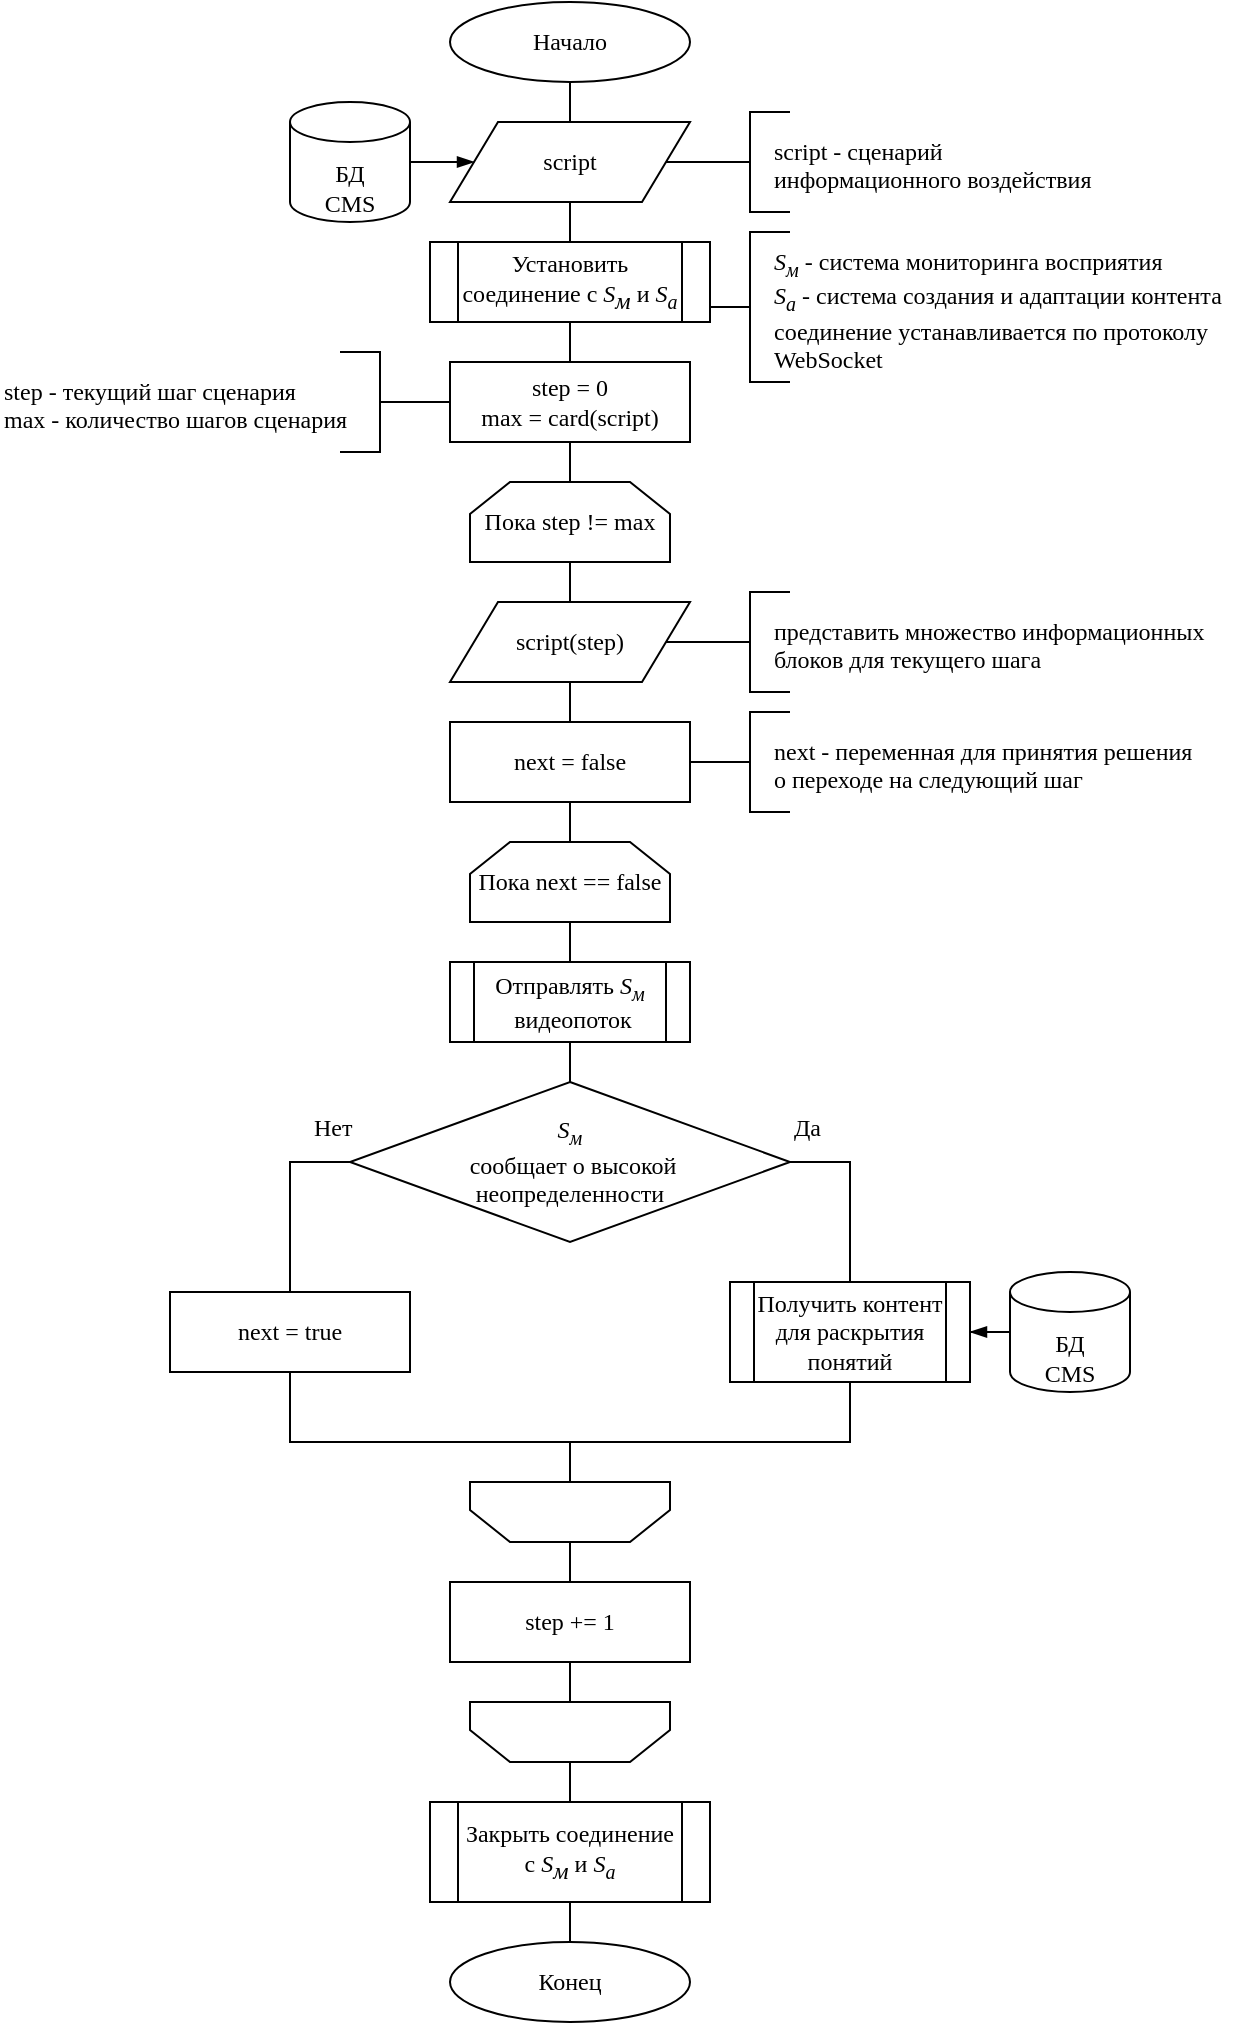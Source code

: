 <mxfile version="10.8.0" type="github"><diagram id="BbpA0yiDsB74H4SHNOkb" name="Page-1"><mxGraphModel dx="774" dy="448" grid="1" gridSize="10" guides="1" tooltips="1" connect="1" arrows="1" fold="1" page="1" pageScale="1" pageWidth="826" pageHeight="1169" math="0" shadow="0"><root><mxCell id="0"/><mxCell id="1" parent="0"/><mxCell id="bjyrMCW1YGtqCQsx5DxJ-1" value="Начало" style="ellipse;whiteSpace=wrap;html=1;fontFamily=Times New Roman;spacing=0;" vertex="1" parent="1"><mxGeometry x="340" y="80" width="120" height="40" as="geometry"/></mxCell><mxCell id="bjyrMCW1YGtqCQsx5DxJ-4" value="Установить соединение с &lt;i&gt;S&lt;/i&gt;&lt;i style=&quot;vertical-align: sub&quot;&gt;м&lt;/i&gt;&lt;span style=&quot;vertical-align: sub&quot;&gt;&amp;nbsp;&lt;/span&gt;и&amp;nbsp;&lt;i&gt;S&lt;sub&gt;а&lt;/sub&gt;&lt;/i&gt;" style="shape=process;whiteSpace=wrap;html=1;backgroundOutline=1;fontFamily=Times New Roman;spacing=0;" vertex="1" parent="1"><mxGeometry x="330" y="200" width="140" height="40" as="geometry"/></mxCell><mxCell id="bjyrMCW1YGtqCQsx5DxJ-6" value="step = 0&lt;br&gt;max = card(script)&lt;br&gt;" style="rounded=0;whiteSpace=wrap;html=1;fontFamily=Times New Roman;spacing=0;" vertex="1" parent="1"><mxGeometry x="340" y="260" width="120" height="40" as="geometry"/></mxCell><mxCell id="bjyrMCW1YGtqCQsx5DxJ-7" value="script" style="shape=parallelogram;perimeter=parallelogramPerimeter;whiteSpace=wrap;html=1;fontFamily=Times New Roman;spacing=0;" vertex="1" parent="1"><mxGeometry x="340" y="140" width="120" height="40" as="geometry"/></mxCell><mxCell id="bjyrMCW1YGtqCQsx5DxJ-8" value="Пока step != max" style="shape=loopLimit;whiteSpace=wrap;html=1;fontFamily=Times New Roman;spacing=0;" vertex="1" parent="1"><mxGeometry x="350" y="320" width="100" height="40" as="geometry"/></mxCell><mxCell id="bjyrMCW1YGtqCQsx5DxJ-10" value="script(step)" style="shape=parallelogram;perimeter=parallelogramPerimeter;whiteSpace=wrap;html=1;fontFamily=Times New Roman;spacing=0;" vertex="1" parent="1"><mxGeometry x="340" y="380" width="120" height="40" as="geometry"/></mxCell><mxCell id="bjyrMCW1YGtqCQsx5DxJ-11" value="next = false&lt;br&gt;" style="rounded=0;whiteSpace=wrap;html=1;fontFamily=Times New Roman;spacing=0;" vertex="1" parent="1"><mxGeometry x="340" y="440" width="120" height="40" as="geometry"/></mxCell><mxCell id="bjyrMCW1YGtqCQsx5DxJ-12" value="Пока next == false" style="shape=loopLimit;whiteSpace=wrap;html=1;fontFamily=Times New Roman;spacing=0;" vertex="1" parent="1"><mxGeometry x="350" y="500" width="100" height="40" as="geometry"/></mxCell><mxCell id="bjyrMCW1YGtqCQsx5DxJ-15" value="Отправлять&amp;nbsp;&lt;i&gt;S&lt;sub&gt;м&lt;/sub&gt;&lt;/i&gt;&lt;br&gt;&amp;nbsp;видеопоток" style="shape=process;whiteSpace=wrap;html=1;backgroundOutline=1;fontFamily=Times New Roman;spacing=0;" vertex="1" parent="1"><mxGeometry x="340" y="560" width="120" height="40" as="geometry"/></mxCell><mxCell id="bjyrMCW1YGtqCQsx5DxJ-16" value="&lt;i&gt;S&lt;sub&gt;м&lt;/sub&gt;&lt;/i&gt;&lt;br&gt;&amp;nbsp;сообщает о высокой&lt;br&gt;неопределенности" style="rhombus;whiteSpace=wrap;html=1;fontFamily=Times New Roman;spacing=0;" vertex="1" parent="1"><mxGeometry x="290" y="620" width="220" height="80" as="geometry"/></mxCell><mxCell id="bjyrMCW1YGtqCQsx5DxJ-19" value="Получить контент для раскрытия понятий" style="shape=process;whiteSpace=wrap;html=1;backgroundOutline=1;fontFamily=Times New Roman;spacing=0;" vertex="1" parent="1"><mxGeometry x="480" y="720" width="120" height="50" as="geometry"/></mxCell><mxCell id="bjyrMCW1YGtqCQsx5DxJ-20" value="next = true&lt;br&gt;" style="rounded=0;whiteSpace=wrap;html=1;fontFamily=Times New Roman;spacing=0;" vertex="1" parent="1"><mxGeometry x="200" y="725" width="120" height="40" as="geometry"/></mxCell><mxCell id="bjyrMCW1YGtqCQsx5DxJ-21" value="" style="shape=loopLimit;whiteSpace=wrap;html=1;fontFamily=Times New Roman;spacing=0;rotation=180;" vertex="1" parent="1"><mxGeometry x="350" y="820" width="100" height="30" as="geometry"/></mxCell><mxCell id="bjyrMCW1YGtqCQsx5DxJ-22" value="step += 1&lt;br&gt;" style="rounded=0;whiteSpace=wrap;html=1;fontFamily=Times New Roman;spacing=0;" vertex="1" parent="1"><mxGeometry x="340" y="870" width="120" height="40" as="geometry"/></mxCell><mxCell id="bjyrMCW1YGtqCQsx5DxJ-23" value="" style="shape=loopLimit;whiteSpace=wrap;html=1;fontFamily=Times New Roman;spacing=0;rotation=180;" vertex="1" parent="1"><mxGeometry x="350" y="930" width="100" height="30" as="geometry"/></mxCell><mxCell id="bjyrMCW1YGtqCQsx5DxJ-24" value="Закрыть соединение с&amp;nbsp;&lt;i&gt;S&lt;/i&gt;&lt;i style=&quot;vertical-align: sub&quot;&gt;м&lt;/i&gt;&amp;nbsp;и&amp;nbsp;&lt;i&gt;S&lt;sub&gt;а&lt;/sub&gt;&lt;/i&gt;&lt;br&gt;" style="shape=process;whiteSpace=wrap;html=1;backgroundOutline=1;fontFamily=Times New Roman;spacing=0;" vertex="1" parent="1"><mxGeometry x="330" y="980" width="140" height="50" as="geometry"/></mxCell><mxCell id="bjyrMCW1YGtqCQsx5DxJ-25" value="Конец" style="ellipse;whiteSpace=wrap;html=1;fontFamily=Times New Roman;spacing=0;" vertex="1" parent="1"><mxGeometry x="340" y="1050" width="120" height="40" as="geometry"/></mxCell><mxCell id="bjyrMCW1YGtqCQsx5DxJ-26" value="" style="endArrow=none;html=1;fontFamily=Times New Roman;entryX=0.5;entryY=1;entryDx=0;entryDy=0;exitX=0.5;exitY=0;exitDx=0;exitDy=0;" edge="1" parent="1" source="bjyrMCW1YGtqCQsx5DxJ-7" target="bjyrMCW1YGtqCQsx5DxJ-1"><mxGeometry width="50" height="50" relative="1" as="geometry"><mxPoint x="250" y="190" as="sourcePoint"/><mxPoint x="300" y="140" as="targetPoint"/></mxGeometry></mxCell><mxCell id="bjyrMCW1YGtqCQsx5DxJ-27" value="" style="endArrow=none;html=1;fontFamily=Times New Roman;entryX=0.5;entryY=1;entryDx=0;entryDy=0;exitX=0.5;exitY=0;exitDx=0;exitDy=0;" edge="1" parent="1" source="bjyrMCW1YGtqCQsx5DxJ-4" target="bjyrMCW1YGtqCQsx5DxJ-7"><mxGeometry width="50" height="50" relative="1" as="geometry"><mxPoint x="410.333" y="150.333" as="sourcePoint"/><mxPoint x="410.333" y="130.333" as="targetPoint"/></mxGeometry></mxCell><mxCell id="bjyrMCW1YGtqCQsx5DxJ-28" value="" style="endArrow=none;html=1;fontFamily=Times New Roman;entryX=0.5;entryY=1;entryDx=0;entryDy=0;exitX=0.5;exitY=0;exitDx=0;exitDy=0;" edge="1" parent="1" source="bjyrMCW1YGtqCQsx5DxJ-6" target="bjyrMCW1YGtqCQsx5DxJ-4"><mxGeometry width="50" height="50" relative="1" as="geometry"><mxPoint x="420.333" y="160.333" as="sourcePoint"/><mxPoint x="420.333" y="140.333" as="targetPoint"/></mxGeometry></mxCell><mxCell id="bjyrMCW1YGtqCQsx5DxJ-29" value="" style="endArrow=none;html=1;fontFamily=Times New Roman;entryX=0.5;entryY=1;entryDx=0;entryDy=0;exitX=0.5;exitY=0;exitDx=0;exitDy=0;" edge="1" parent="1" source="bjyrMCW1YGtqCQsx5DxJ-8" target="bjyrMCW1YGtqCQsx5DxJ-6"><mxGeometry width="50" height="50" relative="1" as="geometry"><mxPoint x="430.333" y="170.333" as="sourcePoint"/><mxPoint x="430.333" y="150.333" as="targetPoint"/></mxGeometry></mxCell><mxCell id="bjyrMCW1YGtqCQsx5DxJ-30" value="" style="endArrow=none;html=1;fontFamily=Times New Roman;entryX=0.5;entryY=1;entryDx=0;entryDy=0;exitX=0.5;exitY=0;exitDx=0;exitDy=0;" edge="1" parent="1" source="bjyrMCW1YGtqCQsx5DxJ-10" target="bjyrMCW1YGtqCQsx5DxJ-8"><mxGeometry width="50" height="50" relative="1" as="geometry"><mxPoint x="440.333" y="180.333" as="sourcePoint"/><mxPoint x="440.333" y="160.333" as="targetPoint"/></mxGeometry></mxCell><mxCell id="bjyrMCW1YGtqCQsx5DxJ-31" value="" style="endArrow=none;html=1;fontFamily=Times New Roman;entryX=0.5;entryY=1;entryDx=0;entryDy=0;exitX=0.5;exitY=0;exitDx=0;exitDy=0;" edge="1" parent="1" source="bjyrMCW1YGtqCQsx5DxJ-11" target="bjyrMCW1YGtqCQsx5DxJ-10"><mxGeometry width="50" height="50" relative="1" as="geometry"><mxPoint x="450.333" y="190.333" as="sourcePoint"/><mxPoint x="450.333" y="170.333" as="targetPoint"/></mxGeometry></mxCell><mxCell id="bjyrMCW1YGtqCQsx5DxJ-32" value="" style="endArrow=none;html=1;fontFamily=Times New Roman;entryX=0.5;entryY=1;entryDx=0;entryDy=0;exitX=0.5;exitY=0;exitDx=0;exitDy=0;" edge="1" parent="1" source="bjyrMCW1YGtqCQsx5DxJ-12" target="bjyrMCW1YGtqCQsx5DxJ-11"><mxGeometry width="50" height="50" relative="1" as="geometry"><mxPoint x="460.333" y="200.333" as="sourcePoint"/><mxPoint x="460.333" y="180.333" as="targetPoint"/></mxGeometry></mxCell><mxCell id="bjyrMCW1YGtqCQsx5DxJ-33" value="" style="endArrow=none;html=1;fontFamily=Times New Roman;entryX=0.5;entryY=1;entryDx=0;entryDy=0;exitX=0.5;exitY=0;exitDx=0;exitDy=0;" edge="1" parent="1" source="bjyrMCW1YGtqCQsx5DxJ-15" target="bjyrMCW1YGtqCQsx5DxJ-12"><mxGeometry width="50" height="50" relative="1" as="geometry"><mxPoint x="470.333" y="210.333" as="sourcePoint"/><mxPoint x="470.333" y="190.333" as="targetPoint"/></mxGeometry></mxCell><mxCell id="bjyrMCW1YGtqCQsx5DxJ-34" value="" style="endArrow=none;html=1;fontFamily=Times New Roman;entryX=0.5;entryY=1;entryDx=0;entryDy=0;exitX=0.5;exitY=0;exitDx=0;exitDy=0;" edge="1" parent="1" source="bjyrMCW1YGtqCQsx5DxJ-16" target="bjyrMCW1YGtqCQsx5DxJ-15"><mxGeometry width="50" height="50" relative="1" as="geometry"><mxPoint x="480.333" y="220.333" as="sourcePoint"/><mxPoint x="480.333" y="200.333" as="targetPoint"/></mxGeometry></mxCell><mxCell id="bjyrMCW1YGtqCQsx5DxJ-35" value="" style="endArrow=none;html=1;fontFamily=Times New Roman;entryX=0.5;entryY=0;entryDx=0;entryDy=0;exitX=0.5;exitY=0;exitDx=0;exitDy=0;" edge="1" parent="1" source="bjyrMCW1YGtqCQsx5DxJ-22" target="bjyrMCW1YGtqCQsx5DxJ-21"><mxGeometry width="50" height="50" relative="1" as="geometry"><mxPoint x="410.333" y="660.333" as="sourcePoint"/><mxPoint x="410.333" y="640.333" as="targetPoint"/></mxGeometry></mxCell><mxCell id="bjyrMCW1YGtqCQsx5DxJ-36" value="" style="endArrow=none;html=1;fontFamily=Times New Roman;exitX=0.5;exitY=1;exitDx=0;exitDy=0;entryX=0.5;entryY=1;entryDx=0;entryDy=0;" edge="1" parent="1" source="bjyrMCW1YGtqCQsx5DxJ-23" target="bjyrMCW1YGtqCQsx5DxJ-22"><mxGeometry width="50" height="50" relative="1" as="geometry"><mxPoint x="420.333" y="670.333" as="sourcePoint"/><mxPoint x="480" y="930" as="targetPoint"/></mxGeometry></mxCell><mxCell id="bjyrMCW1YGtqCQsx5DxJ-37" value="" style="endArrow=none;html=1;fontFamily=Times New Roman;entryX=0.5;entryY=0;entryDx=0;entryDy=0;exitX=0.5;exitY=0;exitDx=0;exitDy=0;" edge="1" parent="1" source="bjyrMCW1YGtqCQsx5DxJ-24" target="bjyrMCW1YGtqCQsx5DxJ-23"><mxGeometry width="50" height="50" relative="1" as="geometry"><mxPoint x="430.333" y="680.333" as="sourcePoint"/><mxPoint x="430.333" y="660.333" as="targetPoint"/></mxGeometry></mxCell><mxCell id="bjyrMCW1YGtqCQsx5DxJ-38" value="" style="endArrow=none;html=1;fontFamily=Times New Roman;entryX=0.5;entryY=1;entryDx=0;entryDy=0;exitX=0.5;exitY=0;exitDx=0;exitDy=0;" edge="1" parent="1" source="bjyrMCW1YGtqCQsx5DxJ-25" target="bjyrMCW1YGtqCQsx5DxJ-24"><mxGeometry width="50" height="50" relative="1" as="geometry"><mxPoint x="440.333" y="690.333" as="sourcePoint"/><mxPoint x="440.333" y="670.333" as="targetPoint"/></mxGeometry></mxCell><mxCell id="bjyrMCW1YGtqCQsx5DxJ-39" value="" style="endArrow=none;html=1;fontFamily=Times New Roman;entryX=1;entryY=0.5;entryDx=0;entryDy=0;rounded=0;" edge="1" parent="1" source="bjyrMCW1YGtqCQsx5DxJ-19" target="bjyrMCW1YGtqCQsx5DxJ-16"><mxGeometry width="50" height="50" relative="1" as="geometry"><mxPoint x="450.333" y="670.333" as="sourcePoint"/><mxPoint x="450.333" y="650.333" as="targetPoint"/><Array as="points"><mxPoint x="540" y="660"/></Array></mxGeometry></mxCell><mxCell id="bjyrMCW1YGtqCQsx5DxJ-40" value="" style="endArrow=none;html=1;fontFamily=Times New Roman;entryX=0;entryY=0.5;entryDx=0;entryDy=0;rounded=0;exitX=0.5;exitY=0;exitDx=0;exitDy=0;" edge="1" parent="1" source="bjyrMCW1YGtqCQsx5DxJ-20" target="bjyrMCW1YGtqCQsx5DxJ-16"><mxGeometry width="50" height="50" relative="1" as="geometry"><mxPoint x="550" y="730" as="sourcePoint"/><mxPoint x="520.333" y="670.333" as="targetPoint"/><Array as="points"><mxPoint x="260" y="660"/></Array></mxGeometry></mxCell><mxCell id="bjyrMCW1YGtqCQsx5DxJ-42" value="" style="endArrow=none;html=1;fontFamily=Times New Roman;entryX=0.5;entryY=1;entryDx=0;entryDy=0;rounded=0;exitX=0.5;exitY=1;exitDx=0;exitDy=0;" edge="1" parent="1" source="bjyrMCW1YGtqCQsx5DxJ-20" target="bjyrMCW1YGtqCQsx5DxJ-19"><mxGeometry width="50" height="50" relative="1" as="geometry"><mxPoint x="280.333" y="745" as="sourcePoint"/><mxPoint x="310.333" y="680.333" as="targetPoint"/><Array as="points"><mxPoint x="260" y="800"/><mxPoint x="540" y="800"/></Array></mxGeometry></mxCell><mxCell id="bjyrMCW1YGtqCQsx5DxJ-43" value="" style="endArrow=none;html=1;fontFamily=Times New Roman;exitX=0.5;exitY=1;exitDx=0;exitDy=0;" edge="1" parent="1" source="bjyrMCW1YGtqCQsx5DxJ-21"><mxGeometry width="50" height="50" relative="1" as="geometry"><mxPoint x="410.333" y="880.333" as="sourcePoint"/><mxPoint x="400" y="800" as="targetPoint"/></mxGeometry></mxCell><mxCell id="bjyrMCW1YGtqCQsx5DxJ-44" value="Нет" style="text;html=1;resizable=0;points=[];autosize=1;align=left;verticalAlign=top;spacingTop=-4;fontFamily=Times New Roman;" vertex="1" parent="1"><mxGeometry x="270" y="633" width="30" height="20" as="geometry"/></mxCell><mxCell id="bjyrMCW1YGtqCQsx5DxJ-45" value="Да" style="text;html=1;resizable=0;points=[];autosize=1;align=left;verticalAlign=top;spacingTop=-4;fontFamily=Times New Roman;" vertex="1" parent="1"><mxGeometry x="510" y="633" width="30" height="20" as="geometry"/></mxCell><mxCell id="bjyrMCW1YGtqCQsx5DxJ-47" style="edgeStyle=orthogonalEdgeStyle;rounded=0;orthogonalLoop=1;jettySize=auto;html=1;entryX=1;entryY=0.5;entryDx=0;entryDy=0;fontFamily=Times New Roman;endArrow=none;endFill=0;" edge="1" parent="1" source="bjyrMCW1YGtqCQsx5DxJ-46" target="bjyrMCW1YGtqCQsx5DxJ-7"><mxGeometry relative="1" as="geometry"/></mxCell><mxCell id="bjyrMCW1YGtqCQsx5DxJ-46" value="" style="strokeWidth=1;html=1;shape=mxgraph.flowchart.annotation_2;align=left;pointerEvents=1;fontFamily=Times New Roman;" vertex="1" parent="1"><mxGeometry x="470" y="135" width="40" height="50" as="geometry"/></mxCell><mxCell id="bjyrMCW1YGtqCQsx5DxJ-48" value="script - сценарий&lt;br&gt;информационного воздействия&lt;br&gt;" style="text;html=1;resizable=0;points=[];autosize=1;align=left;verticalAlign=top;spacingTop=-4;fontFamily=Times New Roman;" vertex="1" parent="1"><mxGeometry x="500" y="145" width="170" height="30" as="geometry"/></mxCell><mxCell id="bjyrMCW1YGtqCQsx5DxJ-50" style="edgeStyle=orthogonalEdgeStyle;rounded=0;orthogonalLoop=1;jettySize=auto;html=1;endArrow=blockThin;endFill=1;fontFamily=Times New Roman;" edge="1" parent="1" source="bjyrMCW1YGtqCQsx5DxJ-49" target="bjyrMCW1YGtqCQsx5DxJ-7"><mxGeometry relative="1" as="geometry"/></mxCell><mxCell id="bjyrMCW1YGtqCQsx5DxJ-49" value="БД&lt;br&gt;CMS&lt;br&gt;" style="strokeWidth=1;html=1;shape=mxgraph.flowchart.database;whiteSpace=wrap;fontFamily=Times New Roman;spacing=2;verticalAlign=bottom;" vertex="1" parent="1"><mxGeometry x="260" y="130" width="60" height="60" as="geometry"/></mxCell><mxCell id="bjyrMCW1YGtqCQsx5DxJ-51" value="" style="strokeWidth=1;html=1;shape=mxgraph.flowchart.annotation_2;align=left;pointerEvents=1;fontFamily=Times New Roman;" vertex="1" parent="1"><mxGeometry x="470" y="195" width="40" height="75" as="geometry"/></mxCell><mxCell id="bjyrMCW1YGtqCQsx5DxJ-52" value="&lt;i&gt;S&lt;sub&gt;м&lt;/sub&gt;&lt;/i&gt; - система мониторинга восприятия&lt;br&gt;&lt;i&gt;S&lt;sub&gt;а&lt;/sub&gt;&lt;/i&gt; - система создания и адаптации контента&lt;br&gt;соединение устанавливается по протоколу&lt;br&gt;WebSocket&lt;br&gt;" style="text;html=1;resizable=0;points=[];autosize=1;align=left;verticalAlign=top;spacingTop=-4;fontFamily=Times New Roman;" vertex="1" parent="1"><mxGeometry x="500" y="200" width="240" height="70" as="geometry"/></mxCell><mxCell id="bjyrMCW1YGtqCQsx5DxJ-53" value="" style="strokeWidth=1;html=1;shape=mxgraph.flowchart.annotation_2;align=left;pointerEvents=1;fontFamily=Times New Roman;rotation=180;" vertex="1" parent="1"><mxGeometry x="285" y="255" width="40" height="50" as="geometry"/></mxCell><mxCell id="bjyrMCW1YGtqCQsx5DxJ-55" value="" style="endArrow=none;html=1;fontFamily=Times New Roman;entryX=0;entryY=0.5;entryDx=0;entryDy=0;entryPerimeter=0;" edge="1" parent="1" source="bjyrMCW1YGtqCQsx5DxJ-6" target="bjyrMCW1YGtqCQsx5DxJ-53"><mxGeometry width="50" height="50" relative="1" as="geometry"><mxPoint x="409.889" y="209.778" as="sourcePoint"/><mxPoint x="409.889" y="189.778" as="targetPoint"/></mxGeometry></mxCell><mxCell id="bjyrMCW1YGtqCQsx5DxJ-56" value="step - текущий шаг сценария&lt;br&gt;max - количество шагов сценария&lt;br&gt;" style="text;html=1;resizable=0;points=[];autosize=1;align=left;verticalAlign=top;spacingTop=-4;fontFamily=Times New Roman;" vertex="1" parent="1"><mxGeometry x="115" y="265" width="190" height="30" as="geometry"/></mxCell><mxCell id="bjyrMCW1YGtqCQsx5DxJ-57" value="" style="strokeWidth=1;html=1;shape=mxgraph.flowchart.annotation_2;align=left;pointerEvents=1;fontFamily=Times New Roman;" vertex="1" parent="1"><mxGeometry x="470" y="375" width="40" height="50" as="geometry"/></mxCell><mxCell id="bjyrMCW1YGtqCQsx5DxJ-58" style="edgeStyle=orthogonalEdgeStyle;rounded=0;orthogonalLoop=1;jettySize=auto;html=1;fontFamily=Times New Roman;endArrow=none;endFill=0;exitX=0;exitY=0.5;exitDx=0;exitDy=0;exitPerimeter=0;entryX=1;entryY=0.5;entryDx=0;entryDy=0;" edge="1" parent="1" source="bjyrMCW1YGtqCQsx5DxJ-57" target="bjyrMCW1YGtqCQsx5DxJ-10"><mxGeometry relative="1" as="geometry"><mxPoint x="480.0" y="169.778" as="sourcePoint"/><mxPoint x="458.222" y="169.778" as="targetPoint"/></mxGeometry></mxCell><mxCell id="bjyrMCW1YGtqCQsx5DxJ-59" value="представить множество информационных&lt;br&gt;блоков для текущего шага&lt;br&gt;" style="text;html=1;resizable=0;points=[];autosize=1;align=left;verticalAlign=top;spacingTop=-4;fontFamily=Times New Roman;" vertex="1" parent="1"><mxGeometry x="500" y="385" width="230" height="30" as="geometry"/></mxCell><mxCell id="bjyrMCW1YGtqCQsx5DxJ-60" value="" style="strokeWidth=1;html=1;shape=mxgraph.flowchart.annotation_2;align=left;pointerEvents=1;fontFamily=Times New Roman;" vertex="1" parent="1"><mxGeometry x="470" y="435" width="40" height="50" as="geometry"/></mxCell><mxCell id="bjyrMCW1YGtqCQsx5DxJ-61" style="edgeStyle=orthogonalEdgeStyle;rounded=0;orthogonalLoop=1;jettySize=auto;html=1;fontFamily=Times New Roman;endArrow=none;endFill=0;exitX=0;exitY=0.5;exitDx=0;exitDy=0;exitPerimeter=0;entryX=1;entryY=0.5;entryDx=0;entryDy=0;" edge="1" parent="1" source="bjyrMCW1YGtqCQsx5DxJ-60" target="bjyrMCW1YGtqCQsx5DxJ-11"><mxGeometry relative="1" as="geometry"><mxPoint x="479.889" y="409.778" as="sourcePoint"/><mxPoint x="458.222" y="409.778" as="targetPoint"/></mxGeometry></mxCell><mxCell id="bjyrMCW1YGtqCQsx5DxJ-62" value="next - переменная для принятия решения&lt;br&gt;о переходе на следующий шаг&lt;br&gt;" style="text;html=1;resizable=0;points=[];autosize=1;align=left;verticalAlign=top;spacingTop=-4;fontFamily=Times New Roman;" vertex="1" parent="1"><mxGeometry x="500" y="445" width="220" height="30" as="geometry"/></mxCell><mxCell id="bjyrMCW1YGtqCQsx5DxJ-64" style="edgeStyle=orthogonalEdgeStyle;rounded=0;orthogonalLoop=1;jettySize=auto;html=1;endArrow=blockThin;endFill=1;fontFamily=Times New Roman;" edge="1" parent="1" source="bjyrMCW1YGtqCQsx5DxJ-63" target="bjyrMCW1YGtqCQsx5DxJ-19"><mxGeometry relative="1" as="geometry"/></mxCell><mxCell id="bjyrMCW1YGtqCQsx5DxJ-63" value="БД&lt;br&gt;CMS&lt;br&gt;" style="strokeWidth=1;html=1;shape=mxgraph.flowchart.database;whiteSpace=wrap;fontFamily=Times New Roman;spacing=2;verticalAlign=bottom;" vertex="1" parent="1"><mxGeometry x="620" y="715" width="60" height="60" as="geometry"/></mxCell></root></mxGraphModel></diagram></mxfile>